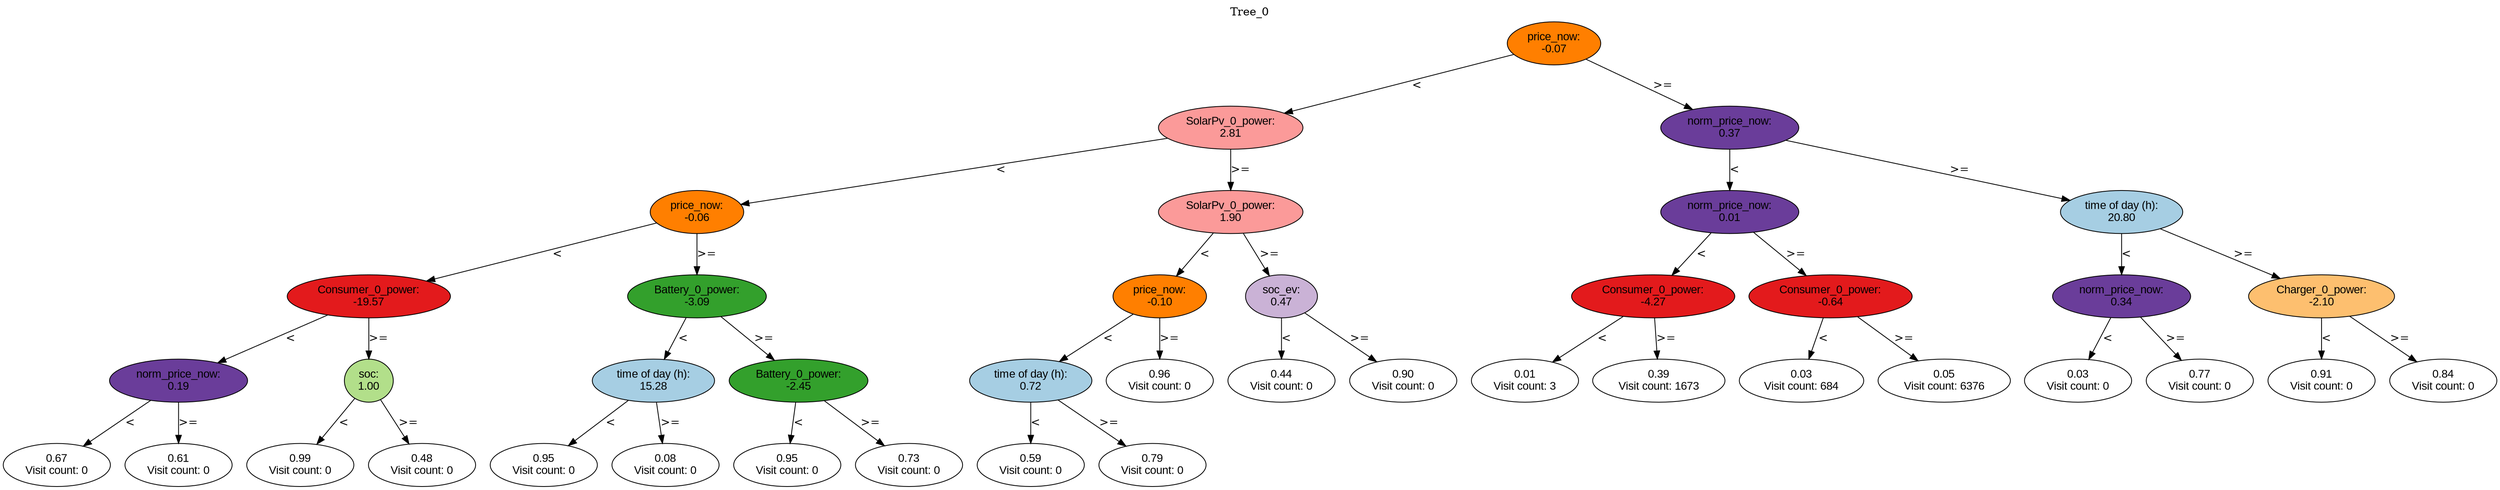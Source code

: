 digraph BST {
    node [fontname="Arial" style=filled colorscheme=paired12];
    0 [ label = "price_now:
-0.07" fillcolor=8];
    1 [ label = "SolarPv_0_power:
2.81" fillcolor=5];
    2 [ label = "price_now:
-0.06" fillcolor=8];
    3 [ label = "Consumer_0_power:
-19.57" fillcolor=6];
    4 [ label = "norm_price_now:
0.19" fillcolor=10];
    5 [ label = "0.67
Visit count: 0" fillcolor=white];
    6 [ label = "0.61
Visit count: 0" fillcolor=white];
    7 [ label = "soc:
1.00" fillcolor=3];
    8 [ label = "0.99
Visit count: 0" fillcolor=white];
    9 [ label = "0.48
Visit count: 0" fillcolor=white];
    10 [ label = "Battery_0_power:
-3.09" fillcolor=4];
    11 [ label = "time of day (h):
15.28" fillcolor=1];
    12 [ label = "0.95
Visit count: 0" fillcolor=white];
    13 [ label = "0.08
Visit count: 0" fillcolor=white];
    14 [ label = "Battery_0_power:
-2.45" fillcolor=4];
    15 [ label = "0.95
Visit count: 0" fillcolor=white];
    16 [ label = "0.73
Visit count: 0" fillcolor=white];
    17 [ label = "SolarPv_0_power:
1.90" fillcolor=5];
    18 [ label = "price_now:
-0.10" fillcolor=8];
    19 [ label = "time of day (h):
0.72" fillcolor=1];
    20 [ label = "0.59
Visit count: 0" fillcolor=white];
    21 [ label = "0.79
Visit count: 0" fillcolor=white];
    22 [ label = "0.96
Visit count: 0" fillcolor=white];
    23 [ label = "soc_ev:
0.47" fillcolor=9];
    24 [ label = "0.44
Visit count: 0" fillcolor=white];
    25 [ label = "0.90
Visit count: 0" fillcolor=white];
    26 [ label = "norm_price_now:
0.37" fillcolor=10];
    27 [ label = "norm_price_now:
0.01" fillcolor=10];
    28 [ label = "Consumer_0_power:
-4.27" fillcolor=6];
    29 [ label = "0.01
Visit count: 3" fillcolor=white];
    30 [ label = "0.39
Visit count: 1673" fillcolor=white];
    31 [ label = "Consumer_0_power:
-0.64" fillcolor=6];
    32 [ label = "0.03
Visit count: 684" fillcolor=white];
    33 [ label = "0.05
Visit count: 6376" fillcolor=white];
    34 [ label = "time of day (h):
20.80" fillcolor=1];
    35 [ label = "norm_price_now:
0.34" fillcolor=10];
    36 [ label = "0.03
Visit count: 0" fillcolor=white];
    37 [ label = "0.77
Visit count: 0" fillcolor=white];
    38 [ label = "Charger_0_power:
-2.10" fillcolor=7];
    39 [ label = "0.91
Visit count: 0" fillcolor=white];
    40 [ label = "0.84
Visit count: 0" fillcolor=white];

    0  -> 1[ label = "<"];
    0  -> 26[ label = ">="];
    1  -> 2[ label = "<"];
    1  -> 17[ label = ">="];
    2  -> 3[ label = "<"];
    2  -> 10[ label = ">="];
    3  -> 4[ label = "<"];
    3  -> 7[ label = ">="];
    4  -> 5[ label = "<"];
    4  -> 6[ label = ">="];
    7  -> 8[ label = "<"];
    7  -> 9[ label = ">="];
    10  -> 11[ label = "<"];
    10  -> 14[ label = ">="];
    11  -> 12[ label = "<"];
    11  -> 13[ label = ">="];
    14  -> 15[ label = "<"];
    14  -> 16[ label = ">="];
    17  -> 18[ label = "<"];
    17  -> 23[ label = ">="];
    18  -> 19[ label = "<"];
    18  -> 22[ label = ">="];
    19  -> 20[ label = "<"];
    19  -> 21[ label = ">="];
    23  -> 24[ label = "<"];
    23  -> 25[ label = ">="];
    26  -> 27[ label = "<"];
    26  -> 34[ label = ">="];
    27  -> 28[ label = "<"];
    27  -> 31[ label = ">="];
    28  -> 29[ label = "<"];
    28  -> 30[ label = ">="];
    31  -> 32[ label = "<"];
    31  -> 33[ label = ">="];
    34  -> 35[ label = "<"];
    34  -> 38[ label = ">="];
    35  -> 36[ label = "<"];
    35  -> 37[ label = ">="];
    38  -> 39[ label = "<"];
    38  -> 40[ label = ">="];

    labelloc="t";
    label="Tree_0";
}
